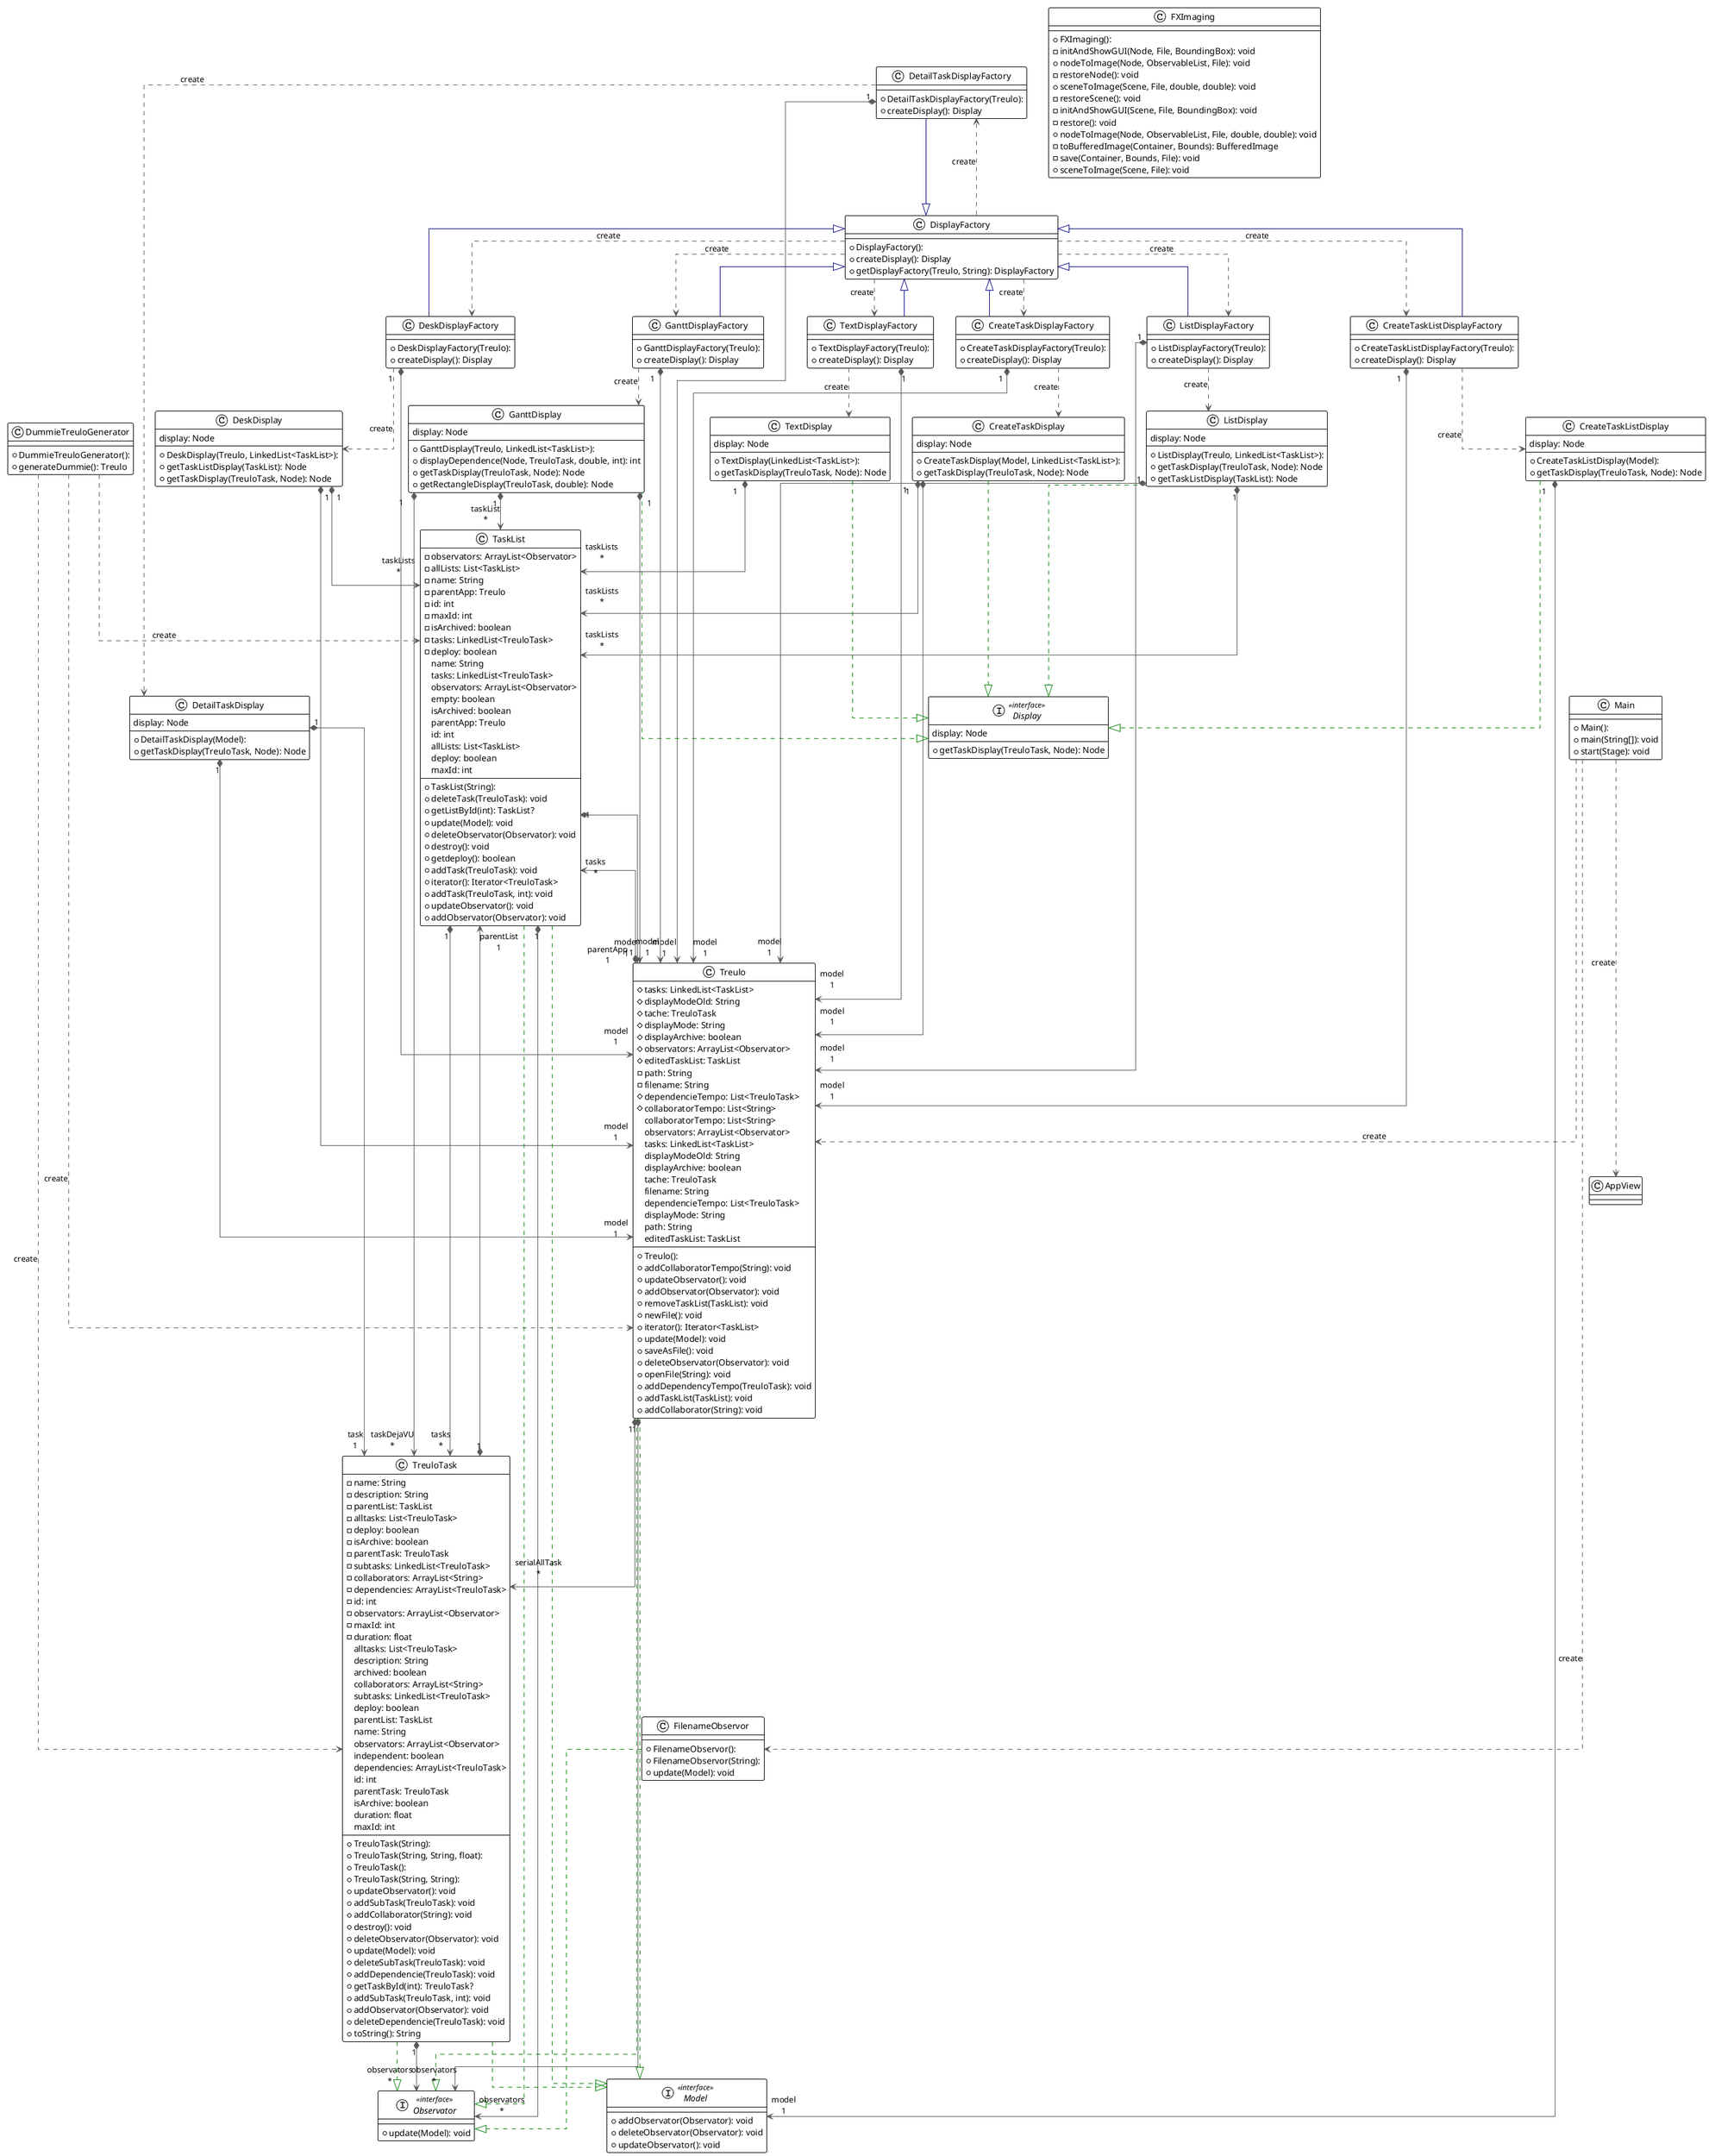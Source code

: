 @startuml

!theme plain
top to bottom direction
skinparam linetype ortho


class CreateTaskDisplay {
  + CreateTaskDisplay(Model, LinkedList<TaskList>):
  + getTaskDisplay(TreuloTask, Node): Node
   display: Node
}
class CreateTaskDisplayFactory {
  + CreateTaskDisplayFactory(Treulo):
  + createDisplay(): Display
}
class CreateTaskListDisplay {
  + CreateTaskListDisplay(Model):
  + getTaskDisplay(TreuloTask, Node): Node
   display: Node
}
class CreateTaskListDisplayFactory {
  + CreateTaskListDisplayFactory(Treulo):
  + createDisplay(): Display
}

class DeskDisplay {
  + DeskDisplay(Treulo, LinkedList<TaskList>):
  + getTaskListDisplay(TaskList): Node
  + getTaskDisplay(TreuloTask, Node): Node
   display: Node
}
class DeskDisplayFactory {
  + DeskDisplayFactory(Treulo):
  + createDisplay(): Display
}
class DetailTaskDisplay {
  + DetailTaskDisplay(Model):
  + getTaskDisplay(TreuloTask, Node): Node
   display: Node
}
class DetailTaskDisplayFactory {
  + DetailTaskDisplayFactory(Treulo):
  + createDisplay(): Display
}
interface Display << interface >> {
  + getTaskDisplay(TreuloTask, Node): Node
   display: Node
}
class DisplayFactory {
  + DisplayFactory():
  + createDisplay(): Display
  + getDisplayFactory(Treulo, String): DisplayFactory
}
class DummieTreuloGenerator {
  + DummieTreuloGenerator():
  + generateDummie(): Treulo
}
class FXImaging {
  + FXImaging():
  - initAndShowGUI(Node, File, BoundingBox): void
  + nodeToImage(Node, ObservableList, File): void
  - restoreNode(): void
  + sceneToImage(Scene, File, double, double): void
  - restoreScene(): void
  - initAndShowGUI(Scene, File, BoundingBox): void
  - restore(): void
  + nodeToImage(Node, ObservableList, File, double, double): void
  - toBufferedImage(Container, Bounds): BufferedImage
  - save(Container, Bounds, File): void
  + sceneToImage(Scene, File): void
}
class FilenameObservor {
  + FilenameObservor():
  + FilenameObservor(String):
  + update(Model): void
}
class GanttDisplay {
  + GanttDisplay(Treulo, LinkedList<TaskList>):
  + displayDependence(Node, TreuloTask, double, int): int
  + getTaskDisplay(TreuloTask, Node): Node
  + getRectangleDisplay(TreuloTask, double): Node
   display: Node
}
class GanttDisplayFactory {
  + GanttDisplayFactory(Treulo):
  + createDisplay(): Display
}
class ListDisplay {
  + ListDisplay(Treulo, LinkedList<TaskList>):
  + getTaskDisplay(TreuloTask, Node): Node
  + getTaskListDisplay(TaskList): Node
   display: Node
}
class ListDisplayFactory {
  + ListDisplayFactory(Treulo):
  + createDisplay(): Display
}
class Main {
  + Main():
  + main(String[]): void
  + start(Stage): void
}
interface Model << interface >> {
  + addObservator(Observator): void
  + deleteObservator(Observator): void
  + updateObservator(): void
}
interface Observator << interface >> {
  + update(Model): void
}
class TaskList {
  + TaskList(String):
  - observators: ArrayList<Observator>
  - allLists: List<TaskList>
  - name: String
  - parentApp: Treulo
  - id: int
  - maxId: int
  - isArchived: boolean
  - tasks: LinkedList<TreuloTask>
  - deploy: boolean
  + deleteTask(TreuloTask): void
  + getListById(int): TaskList?
  + update(Model): void
  + deleteObservator(Observator): void
  + destroy(): void
  + getdeploy(): boolean
  + addTask(TreuloTask): void
  + iterator(): Iterator<TreuloTask>
  + addTask(TreuloTask, int): void
  + updateObservator(): void
  + addObservator(Observator): void
   name: String
   tasks: LinkedList<TreuloTask>
   observators: ArrayList<Observator>
   empty: boolean
   isArchived: boolean
   parentApp: Treulo
   id: int
   allLists: List<TaskList>
   deploy: boolean
   maxId: int
}
class TextDisplay {
  + TextDisplay(LinkedList<TaskList>):
  + getTaskDisplay(TreuloTask, Node): Node
   display: Node
}
class TextDisplayFactory {
  + TextDisplayFactory(Treulo):
  + createDisplay(): Display
}
class Treulo {
  + Treulo():
  # tasks: LinkedList<TaskList>
  # displayModeOld: String
  # tache: TreuloTask
  # displayMode: String
  # displayArchive: boolean
  # observators: ArrayList<Observator>
  # editedTaskList: TaskList
  - path: String
  - filename: String
  # dependencieTempo: List<TreuloTask>
  # collaboratorTempo: List<String>
  + addCollaboratorTempo(String): void
  + updateObservator(): void
  + addObservator(Observator): void
  + removeTaskList(TaskList): void
  + newFile(): void
  + iterator(): Iterator<TaskList>
  + update(Model): void
  + saveAsFile(): void
  + deleteObservator(Observator): void
  + openFile(String): void
  + addDependencyTempo(TreuloTask): void
  + addTaskList(TaskList): void
  + addCollaborator(String): void
   collaboratorTempo: List<String>
   observators: ArrayList<Observator>
   tasks: LinkedList<TaskList>
   displayModeOld: String
   displayArchive: boolean
   tache: TreuloTask
   filename: String
   dependencieTempo: List<TreuloTask>
   displayMode: String
   path: String
   editedTaskList: TaskList
}
class TreuloTask {
  + TreuloTask(String):
  + TreuloTask(String, String, float):
  + TreuloTask():
  + TreuloTask(String, String):
  - name: String
  - description: String
  - parentList: TaskList
  - alltasks: List<TreuloTask>
  - deploy: boolean
  - isArchive: boolean
  - parentTask: TreuloTask
  - subtasks: LinkedList<TreuloTask>
  - collaborators: ArrayList<String>
  - dependencies: ArrayList<TreuloTask>
  - id: int
  - observators: ArrayList<Observator>
  - maxId: int
  - duration: float
  + updateObservator(): void
  + addSubTask(TreuloTask): void
  + addCollaborator(String): void
  + destroy(): void
  + deleteObservator(Observator): void
  + update(Model): void
  + deleteSubTask(TreuloTask): void
  + addDependencie(TreuloTask): void
  + getTaskById(int): TreuloTask?
  + addSubTask(TreuloTask, int): void
  + addObservator(Observator): void
  + deleteDependencie(TreuloTask): void
  + toString(): String
   alltasks: List<TreuloTask>
   description: String
   archived: boolean
   collaborators: ArrayList<String>
   subtasks: LinkedList<TreuloTask>
   deploy: boolean
   parentList: TaskList
   name: String
   observators: ArrayList<Observator>
   independent: boolean
   dependencies: ArrayList<TreuloTask>
   id: int
   parentTask: TreuloTask
   isArchive: boolean
   duration: float
   maxId: int
}
CreateTaskDisplay             -[#008200,dashed]-^  Display
CreateTaskDisplay            "1" *-[#595959,plain]-> "taskLists\n*" TaskList
CreateTaskDisplay            "1" *-[#595959,plain]-> "model\n1" Treulo
CreateTaskDisplayFactory      -[#595959,dashed]->  CreateTaskDisplay            : "«create»"
CreateTaskDisplayFactory      -[#000082,plain]-^  DisplayFactory
CreateTaskDisplayFactory     "1" *-[#595959,plain]-> "model\n1" Treulo
CreateTaskListDisplay         -[#008200,dashed]-^  Display
CreateTaskListDisplay        "1" *-[#595959,plain]-> "model\n1" Model
CreateTaskListDisplayFactory  -[#595959,dashed]->  CreateTaskListDisplay        : "«create»"
CreateTaskListDisplayFactory  -[#000082,plain]-^  DisplayFactory
CreateTaskListDisplayFactory "1" *-[#595959,plain]-> "model\n1" Treulo
DeskDisplay                  "1" *-[#595959,plain]-> "taskLists\n*" TaskList
DeskDisplay                  "1" *-[#595959,plain]-> "model\n1" Treulo
DeskDisplayFactory            -[#595959,dashed]->  DeskDisplay                  : "«create»"
DeskDisplayFactory            -[#000082,plain]-^  DisplayFactory
DeskDisplayFactory           "1" *-[#595959,plain]-> "model\n1" Treulo
DetailTaskDisplay            "1" *-[#595959,plain]-> "model\n1" Treulo
DetailTaskDisplay            "1" *-[#595959,plain]-> "task\n1" TreuloTask
DetailTaskDisplayFactory      -[#595959,dashed]->  DetailTaskDisplay            : "«create»"
DetailTaskDisplayFactory      -[#000082,plain]-^  DisplayFactory
DetailTaskDisplayFactory     "1" *-[#595959,plain]-> "model\n1" Treulo
DisplayFactory                -[#595959,dashed]->  CreateTaskDisplayFactory     : "«create»"
DisplayFactory                -[#595959,dashed]->  CreateTaskListDisplayFactory : "«create»"
DisplayFactory                -[#595959,dashed]->  DeskDisplayFactory           : "«create»"
DisplayFactory                -[#595959,dashed]->  DetailTaskDisplayFactory     : "«create»"
DisplayFactory                -[#595959,dashed]->  GanttDisplayFactory          : "«create»"
DisplayFactory                -[#595959,dashed]->  ListDisplayFactory           : "«create»"
DisplayFactory                -[#595959,dashed]->  TextDisplayFactory           : "«create»"
DummieTreuloGenerator         -[#595959,dashed]->  TaskList                     : "«create»"
DummieTreuloGenerator         -[#595959,dashed]->  Treulo                       : "«create»"
DummieTreuloGenerator         -[#595959,dashed]->  TreuloTask                   : "«create»"
FilenameObservor              -[#008200,dashed]-^  Observator
GanttDisplay                  -[#008200,dashed]-^  Display
GanttDisplay                 "1" *-[#595959,plain]-> "taskList\n*" TaskList
GanttDisplay                 "1" *-[#595959,plain]-> "model\n1" Treulo
GanttDisplay                 "1" *-[#595959,plain]-> "taskDejaVU\n*" TreuloTask
GanttDisplayFactory           -[#000082,plain]-^  DisplayFactory
GanttDisplayFactory           -[#595959,dashed]->  GanttDisplay                 : "«create»"
GanttDisplayFactory          "1" *-[#595959,plain]-> "model\n1" Treulo
ListDisplay                   -[#008200,dashed]-^  Display
ListDisplay                  "1" *-[#595959,plain]-> "taskLists\n*" TaskList
ListDisplay                  "1" *-[#595959,plain]-> "model\n1" Treulo
ListDisplayFactory            -[#000082,plain]-^  DisplayFactory
ListDisplayFactory            -[#595959,dashed]->  ListDisplay                  : "«create»"
ListDisplayFactory           "1" *-[#595959,plain]-> "model\n1" Treulo
Main                          -[#595959,dashed]->  AppView                      : "«create»"
Main                          -[#595959,dashed]->  FilenameObservor             : "«create»"
Main                          -[#595959,dashed]->  Treulo                       : "«create»"
TaskList                      -[#008200,dashed]-^  Model
TaskList                      -[#008200,dashed]-^  Observator
TaskList                     "1" *-[#595959,plain]-> "observators\n*" Observator
TaskList                     "1" *-[#595959,plain]-> "parentApp\n1" Treulo
TaskList                     "1" *-[#595959,plain]-> "tasks\n*" TreuloTask
TextDisplay                   -[#008200,dashed]-^  Display
TextDisplay                  "1" *-[#595959,plain]-> "taskLists\n*" TaskList
TextDisplayFactory            -[#000082,plain]-^  DisplayFactory
TextDisplayFactory            -[#595959,dashed]->  TextDisplay                  : "«create»"
TextDisplayFactory           "1" *-[#595959,plain]-> "model\n1" Treulo
Treulo                        -[#008200,dashed]-^  Model
Treulo                        -[#008200,dashed]-^  Observator
Treulo                       "1" *-[#595959,plain]-> "observators\n*" Observator
Treulo                       "1" *-[#595959,plain]-> "tasks\n*" TaskList
Treulo                       "1" *-[#595959,plain]-> "serialAllTask\n*" TreuloTask
TreuloTask                    -[#008200,dashed]-^  Model
TreuloTask                    -[#008200,dashed]-^  Observator
TreuloTask                   "1" *-[#595959,plain]-> "observators\n*" Observator
TreuloTask                   "1" *-[#595959,plain]-> "parentList\n1" TaskList
@enduml
